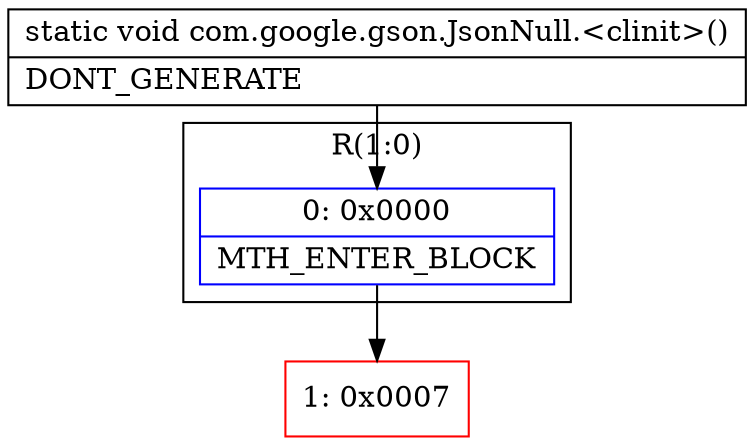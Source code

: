 digraph "CFG forcom.google.gson.JsonNull.\<clinit\>()V" {
subgraph cluster_Region_1950960604 {
label = "R(1:0)";
node [shape=record,color=blue];
Node_0 [shape=record,label="{0\:\ 0x0000|MTH_ENTER_BLOCK\l}"];
}
Node_1 [shape=record,color=red,label="{1\:\ 0x0007}"];
MethodNode[shape=record,label="{static void com.google.gson.JsonNull.\<clinit\>()  | DONT_GENERATE\l}"];
MethodNode -> Node_0;
Node_0 -> Node_1;
}

